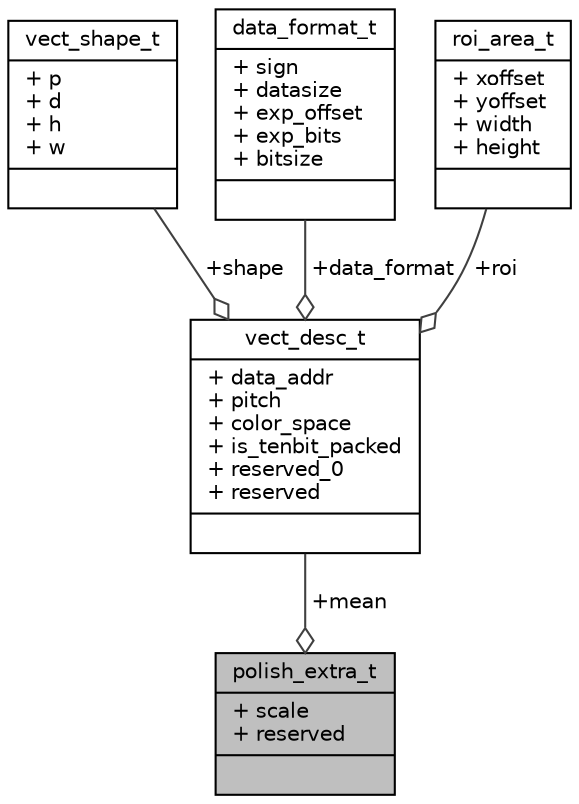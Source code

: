 digraph "polish_extra_t"
{
 // INTERACTIVE_SVG=YES
 // LATEX_PDF_SIZE
  bgcolor="transparent";
  edge [fontname="Helvetica",fontsize="10",labelfontname="Helvetica",labelfontsize="10"];
  node [fontname="Helvetica",fontsize="10",shape=record];
  Node1 [label="{polish_extra_t\n|+ scale\l+ reserved\l|}",height=0.2,width=0.4,color="black", fillcolor="grey75", style="filled", fontcolor="black",tooltip="The extra information required by vproc_image_polish."];
  Node2 -> Node1 [color="grey25",fontsize="10",style="solid",label=" +mean" ,arrowhead="odiamond",fontname="Helvetica"];
  Node2 [label="{vect_desc_t\n|+ data_addr\l+ pitch\l+ color_space\l+ is_tenbit_packed\l+ reserved_0\l+ reserved\l|}",height=0.2,width=0.4,color="black",URL="$df/d51/structvect__desc__t.html",tooltip="The vector description."];
  Node3 -> Node2 [color="grey25",fontsize="10",style="solid",label=" +shape" ,arrowhead="odiamond",fontname="Helvetica"];
  Node3 [label="{vect_shape_t\n|+ p\l+ d\l+ h\l+ w\l|}",height=0.2,width=0.4,color="black",URL="$d3/dfe/structvect__shape__t.html",tooltip="The shape of a vector."];
  Node4 -> Node2 [color="grey25",fontsize="10",style="solid",label=" +data_format" ,arrowhead="odiamond",fontname="Helvetica"];
  Node4 [label="{data_format_t\n|+ sign\l+ datasize\l+ exp_offset\l+ exp_bits\l+ bitsize\l|}",height=0.2,width=0.4,color="black",URL="$d4/d7a/structdata__format__t.html",tooltip="The data format representation."];
  Node5 -> Node2 [color="grey25",fontsize="10",style="solid",label=" +roi" ,arrowhead="odiamond",fontname="Helvetica"];
  Node5 [label="{roi_area_t\n|+ xoffset\l+ yoffset\l+ width\l+ height\l|}",height=0.2,width=0.4,color="black",URL="$da/d4b/structroi__area__t.html",tooltip="The ROI area on a vector."];
}
